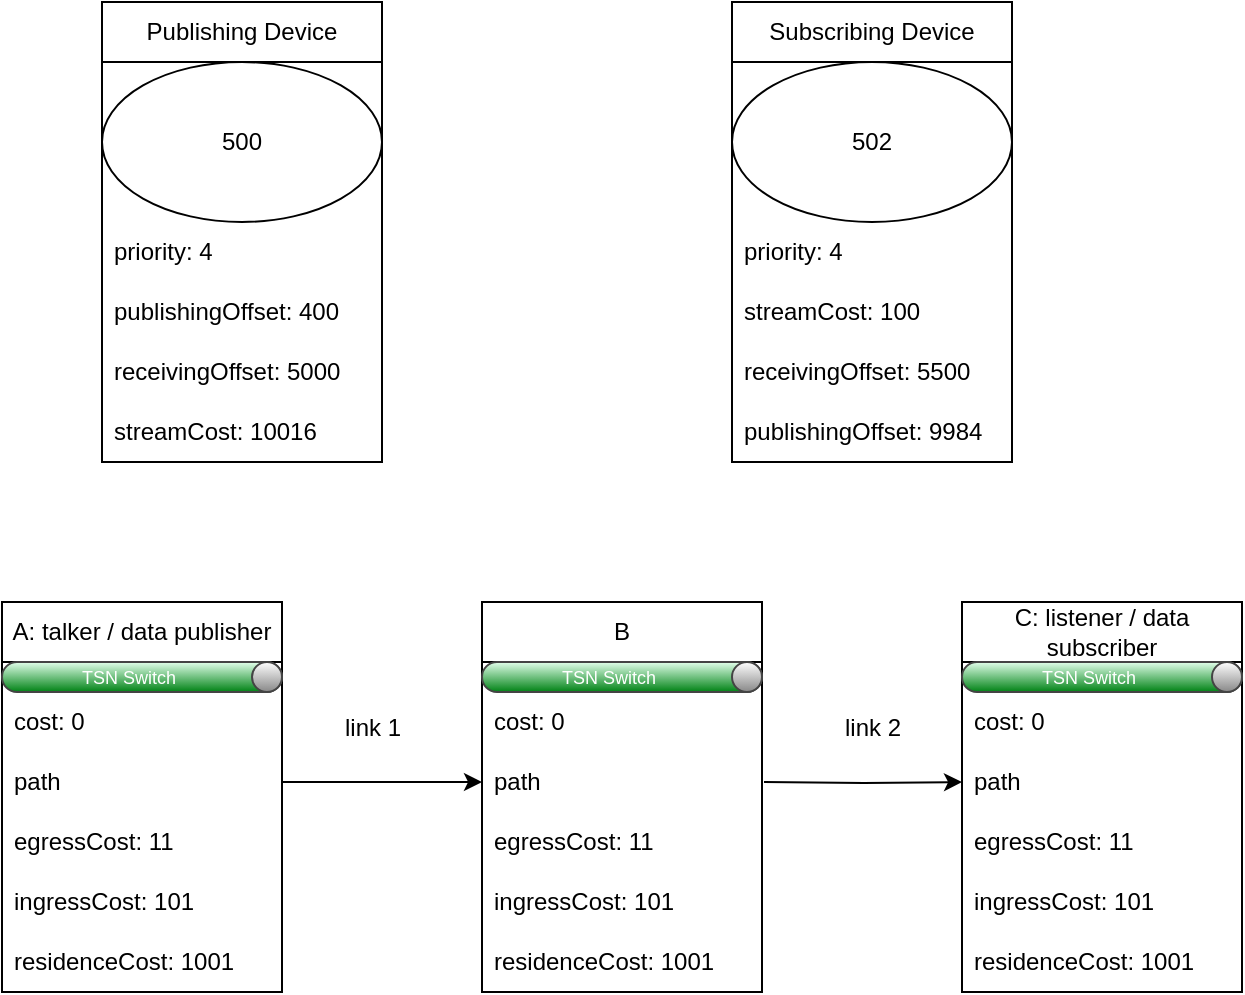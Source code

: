 <mxfile version="24.4.6" type="github">
  <diagram name="Seite-1" id="TU9W4s5XV5Jqz8ymjJ4V">
    <mxGraphModel dx="1195" dy="701" grid="1" gridSize="10" guides="1" tooltips="1" connect="1" arrows="1" fold="1" page="1" pageScale="1" pageWidth="2339" pageHeight="3300" math="0" shadow="0">
      <root>
        <mxCell id="0" />
        <mxCell id="1" parent="0" />
        <mxCell id="pl0yGp6066iL1tmnYxi--1" value="A: talker / data publisher" style="swimlane;fontStyle=0;childLayout=stackLayout;horizontal=1;startSize=30;horizontalStack=0;resizeParent=1;resizeParentMax=0;resizeLast=0;collapsible=1;marginBottom=0;whiteSpace=wrap;html=1;" parent="1" vertex="1">
          <mxGeometry x="200" y="320" width="140" height="195" as="geometry" />
        </mxCell>
        <mxCell id="pl0yGp6066iL1tmnYxi--46" value="TSN Switch" style="strokeWidth=1;html=1;shadow=0;dashed=0;shape=mxgraph.ios.iOnOffButton;mainText=;strokeColor=#444444;fontSize=9;fontColor=#ffffff;spacingRight=14;buttonState=on;sketch=0;" parent="pl0yGp6066iL1tmnYxi--1" vertex="1">
          <mxGeometry y="30" width="140" height="15" as="geometry" />
        </mxCell>
        <mxCell id="pl0yGp6066iL1tmnYxi--2" value="cost: 0" style="text;strokeColor=none;fillColor=none;align=left;verticalAlign=middle;spacingLeft=4;spacingRight=4;overflow=hidden;points=[[0,0.5],[1,0.5]];portConstraint=eastwest;rotatable=0;whiteSpace=wrap;html=1;" parent="pl0yGp6066iL1tmnYxi--1" vertex="1">
          <mxGeometry y="45" width="140" height="30" as="geometry" />
        </mxCell>
        <mxCell id="pl0yGp6066iL1tmnYxi--3" value="path" style="text;strokeColor=none;fillColor=none;align=left;verticalAlign=middle;spacingLeft=4;spacingRight=4;overflow=hidden;points=[[0,0.5],[1,0.5]];portConstraint=eastwest;rotatable=0;whiteSpace=wrap;html=1;" parent="pl0yGp6066iL1tmnYxi--1" vertex="1">
          <mxGeometry y="75" width="140" height="30" as="geometry" />
        </mxCell>
        <mxCell id="pl0yGp6066iL1tmnYxi--4" value="egressCost: 11" style="text;strokeColor=none;fillColor=none;align=left;verticalAlign=middle;spacingLeft=4;spacingRight=4;overflow=hidden;points=[[0,0.5],[1,0.5]];portConstraint=eastwest;rotatable=0;whiteSpace=wrap;html=1;" parent="pl0yGp6066iL1tmnYxi--1" vertex="1">
          <mxGeometry y="105" width="140" height="30" as="geometry" />
        </mxCell>
        <mxCell id="pl0yGp6066iL1tmnYxi--5" value="ingressCost: 101" style="text;strokeColor=none;fillColor=none;align=left;verticalAlign=middle;spacingLeft=4;spacingRight=4;overflow=hidden;points=[[0,0.5],[1,0.5]];portConstraint=eastwest;rotatable=0;whiteSpace=wrap;html=1;" parent="pl0yGp6066iL1tmnYxi--1" vertex="1">
          <mxGeometry y="135" width="140" height="30" as="geometry" />
        </mxCell>
        <mxCell id="pl0yGp6066iL1tmnYxi--6" value="residenceCost: 1001" style="text;strokeColor=none;fillColor=none;align=left;verticalAlign=middle;spacingLeft=4;spacingRight=4;overflow=hidden;points=[[0,0.5],[1,0.5]];portConstraint=eastwest;rotatable=0;whiteSpace=wrap;html=1;" parent="pl0yGp6066iL1tmnYxi--1" vertex="1">
          <mxGeometry y="165" width="140" height="30" as="geometry" />
        </mxCell>
        <mxCell id="pl0yGp6066iL1tmnYxi--7" value="B" style="swimlane;fontStyle=0;childLayout=stackLayout;horizontal=1;startSize=30;horizontalStack=0;resizeParent=1;resizeParentMax=0;resizeLast=0;collapsible=1;marginBottom=0;whiteSpace=wrap;html=1;" parent="1" vertex="1">
          <mxGeometry x="440" y="320" width="140" height="195" as="geometry" />
        </mxCell>
        <mxCell id="pl0yGp6066iL1tmnYxi--47" value="TSN Switch" style="strokeWidth=1;html=1;shadow=0;dashed=0;shape=mxgraph.ios.iOnOffButton;mainText=;strokeColor=#444444;fontSize=9;fontColor=#ffffff;spacingRight=14;buttonState=on;sketch=0;" parent="pl0yGp6066iL1tmnYxi--7" vertex="1">
          <mxGeometry y="30" width="140" height="15" as="geometry" />
        </mxCell>
        <mxCell id="6noG_g_EewDLC4juEWvF-1" value="cost: 0" style="text;strokeColor=none;fillColor=none;align=left;verticalAlign=middle;spacingLeft=4;spacingRight=4;overflow=hidden;points=[[0,0.5],[1,0.5]];portConstraint=eastwest;rotatable=0;whiteSpace=wrap;html=1;" vertex="1" parent="pl0yGp6066iL1tmnYxi--7">
          <mxGeometry y="45" width="140" height="30" as="geometry" />
        </mxCell>
        <mxCell id="6noG_g_EewDLC4juEWvF-2" value="path" style="text;strokeColor=none;fillColor=none;align=left;verticalAlign=middle;spacingLeft=4;spacingRight=4;overflow=hidden;points=[[0,0.5],[1,0.5]];portConstraint=eastwest;rotatable=0;whiteSpace=wrap;html=1;" vertex="1" parent="pl0yGp6066iL1tmnYxi--7">
          <mxGeometry y="75" width="140" height="30" as="geometry" />
        </mxCell>
        <mxCell id="6noG_g_EewDLC4juEWvF-4" value="egressCost: 11" style="text;strokeColor=none;fillColor=none;align=left;verticalAlign=middle;spacingLeft=4;spacingRight=4;overflow=hidden;points=[[0,0.5],[1,0.5]];portConstraint=eastwest;rotatable=0;whiteSpace=wrap;html=1;" vertex="1" parent="pl0yGp6066iL1tmnYxi--7">
          <mxGeometry y="105" width="140" height="30" as="geometry" />
        </mxCell>
        <mxCell id="6noG_g_EewDLC4juEWvF-3" value="ingressCost: 101" style="text;strokeColor=none;fillColor=none;align=left;verticalAlign=middle;spacingLeft=4;spacingRight=4;overflow=hidden;points=[[0,0.5],[1,0.5]];portConstraint=eastwest;rotatable=0;whiteSpace=wrap;html=1;" vertex="1" parent="pl0yGp6066iL1tmnYxi--7">
          <mxGeometry y="135" width="140" height="30" as="geometry" />
        </mxCell>
        <mxCell id="6noG_g_EewDLC4juEWvF-5" value="residenceCost: 1001" style="text;strokeColor=none;fillColor=none;align=left;verticalAlign=middle;spacingLeft=4;spacingRight=4;overflow=hidden;points=[[0,0.5],[1,0.5]];portConstraint=eastwest;rotatable=0;whiteSpace=wrap;html=1;" vertex="1" parent="pl0yGp6066iL1tmnYxi--7">
          <mxGeometry y="165" width="140" height="30" as="geometry" />
        </mxCell>
        <mxCell id="pl0yGp6066iL1tmnYxi--13" value="C: listener / data subscriber" style="swimlane;fontStyle=0;childLayout=stackLayout;horizontal=1;startSize=30;horizontalStack=0;resizeParent=1;resizeParentMax=0;resizeLast=0;collapsible=1;marginBottom=0;whiteSpace=wrap;html=1;" parent="1" vertex="1">
          <mxGeometry x="680" y="320" width="140" height="195" as="geometry" />
        </mxCell>
        <mxCell id="pl0yGp6066iL1tmnYxi--48" value="TSN Switch" style="strokeWidth=1;html=1;shadow=0;dashed=0;shape=mxgraph.ios.iOnOffButton;mainText=;strokeColor=#444444;fontSize=9;fontColor=#ffffff;spacingRight=14;buttonState=on;sketch=0;" parent="pl0yGp6066iL1tmnYxi--13" vertex="1">
          <mxGeometry y="30" width="140" height="15" as="geometry" />
        </mxCell>
        <mxCell id="pl0yGp6066iL1tmnYxi--14" value="cost: 0" style="text;strokeColor=none;fillColor=none;align=left;verticalAlign=middle;spacingLeft=4;spacingRight=4;overflow=hidden;points=[[0,0.5],[1,0.5]];portConstraint=eastwest;rotatable=0;whiteSpace=wrap;html=1;" parent="pl0yGp6066iL1tmnYxi--13" vertex="1">
          <mxGeometry y="45" width="140" height="30" as="geometry" />
        </mxCell>
        <mxCell id="pl0yGp6066iL1tmnYxi--15" value="path" style="text;strokeColor=none;fillColor=none;align=left;verticalAlign=middle;spacingLeft=4;spacingRight=4;overflow=hidden;points=[[0,0.5],[1,0.5]];portConstraint=eastwest;rotatable=0;whiteSpace=wrap;html=1;" parent="pl0yGp6066iL1tmnYxi--13" vertex="1">
          <mxGeometry y="75" width="140" height="30" as="geometry" />
        </mxCell>
        <mxCell id="pl0yGp6066iL1tmnYxi--16" value="egressCost: 11" style="text;strokeColor=none;fillColor=none;align=left;verticalAlign=middle;spacingLeft=4;spacingRight=4;overflow=hidden;points=[[0,0.5],[1,0.5]];portConstraint=eastwest;rotatable=0;whiteSpace=wrap;html=1;" parent="pl0yGp6066iL1tmnYxi--13" vertex="1">
          <mxGeometry y="105" width="140" height="30" as="geometry" />
        </mxCell>
        <mxCell id="pl0yGp6066iL1tmnYxi--17" value="ingressCost: 101" style="text;strokeColor=none;fillColor=none;align=left;verticalAlign=middle;spacingLeft=4;spacingRight=4;overflow=hidden;points=[[0,0.5],[1,0.5]];portConstraint=eastwest;rotatable=0;whiteSpace=wrap;html=1;" parent="pl0yGp6066iL1tmnYxi--13" vertex="1">
          <mxGeometry y="135" width="140" height="30" as="geometry" />
        </mxCell>
        <mxCell id="pl0yGp6066iL1tmnYxi--18" value="residenceCost: 1001" style="text;strokeColor=none;fillColor=none;align=left;verticalAlign=middle;spacingLeft=4;spacingRight=4;overflow=hidden;points=[[0,0.5],[1,0.5]];portConstraint=eastwest;rotatable=0;whiteSpace=wrap;html=1;" parent="pl0yGp6066iL1tmnYxi--13" vertex="1">
          <mxGeometry y="165" width="140" height="30" as="geometry" />
        </mxCell>
        <mxCell id="pl0yGp6066iL1tmnYxi--19" style="edgeStyle=orthogonalEdgeStyle;rounded=0;orthogonalLoop=1;jettySize=auto;html=1;exitX=1;exitY=0.5;exitDx=0;exitDy=0;entryX=0;entryY=0.5;entryDx=0;entryDy=0;" parent="1" source="pl0yGp6066iL1tmnYxi--3" target="6noG_g_EewDLC4juEWvF-2" edge="1">
          <mxGeometry relative="1" as="geometry">
            <mxPoint x="440" y="530" as="targetPoint" />
          </mxGeometry>
        </mxCell>
        <mxCell id="pl0yGp6066iL1tmnYxi--20" style="edgeStyle=orthogonalEdgeStyle;rounded=0;orthogonalLoop=1;jettySize=auto;html=1;entryX=0;entryY=0.5;entryDx=0;entryDy=0;" parent="1" target="pl0yGp6066iL1tmnYxi--15" edge="1">
          <mxGeometry relative="1" as="geometry">
            <mxPoint x="581" y="410" as="sourcePoint" />
          </mxGeometry>
        </mxCell>
        <mxCell id="pl0yGp6066iL1tmnYxi--21" value="link 1" style="text;html=1;align=center;verticalAlign=middle;resizable=0;points=[];autosize=1;strokeColor=none;fillColor=none;" parent="1" vertex="1">
          <mxGeometry x="360" y="368" width="50" height="30" as="geometry" />
        </mxCell>
        <mxCell id="pl0yGp6066iL1tmnYxi--22" value="link 2" style="text;html=1;align=center;verticalAlign=middle;resizable=0;points=[];autosize=1;strokeColor=none;fillColor=none;" parent="1" vertex="1">
          <mxGeometry x="610" y="368" width="50" height="30" as="geometry" />
        </mxCell>
        <mxCell id="pl0yGp6066iL1tmnYxi--23" value="Publishing Device" style="swimlane;fontStyle=0;childLayout=stackLayout;horizontal=1;startSize=30;horizontalStack=0;resizeParent=1;resizeParentMax=0;resizeLast=0;collapsible=1;marginBottom=0;whiteSpace=wrap;html=1;" parent="1" vertex="1">
          <mxGeometry x="250" y="20" width="140" height="230" as="geometry" />
        </mxCell>
        <mxCell id="pl0yGp6066iL1tmnYxi--29" value="500" style="ellipse;whiteSpace=wrap;html=1;aspect=fixed;" parent="pl0yGp6066iL1tmnYxi--23" vertex="1">
          <mxGeometry y="30" width="140" height="80" as="geometry" />
        </mxCell>
        <mxCell id="pl0yGp6066iL1tmnYxi--24" value="priority: 4" style="text;strokeColor=none;fillColor=none;align=left;verticalAlign=middle;spacingLeft=4;spacingRight=4;overflow=hidden;points=[[0,0.5],[1,0.5]];portConstraint=eastwest;rotatable=0;whiteSpace=wrap;html=1;" parent="pl0yGp6066iL1tmnYxi--23" vertex="1">
          <mxGeometry y="110" width="140" height="30" as="geometry" />
        </mxCell>
        <mxCell id="pl0yGp6066iL1tmnYxi--25" value="publishingOffset: 400" style="text;strokeColor=none;fillColor=none;align=left;verticalAlign=middle;spacingLeft=4;spacingRight=4;overflow=hidden;points=[[0,0.5],[1,0.5]];portConstraint=eastwest;rotatable=0;whiteSpace=wrap;html=1;" parent="pl0yGp6066iL1tmnYxi--23" vertex="1">
          <mxGeometry y="140" width="140" height="30" as="geometry" />
        </mxCell>
        <mxCell id="pl0yGp6066iL1tmnYxi--26" value="receivingOffset: 5000" style="text;strokeColor=none;fillColor=none;align=left;verticalAlign=middle;spacingLeft=4;spacingRight=4;overflow=hidden;points=[[0,0.5],[1,0.5]];portConstraint=eastwest;rotatable=0;whiteSpace=wrap;html=1;" parent="pl0yGp6066iL1tmnYxi--23" vertex="1">
          <mxGeometry y="170" width="140" height="30" as="geometry" />
        </mxCell>
        <mxCell id="pl0yGp6066iL1tmnYxi--27" value="streamCost: 10016" style="text;strokeColor=none;fillColor=none;align=left;verticalAlign=middle;spacingLeft=4;spacingRight=4;overflow=hidden;points=[[0,0.5],[1,0.5]];portConstraint=eastwest;rotatable=0;whiteSpace=wrap;html=1;" parent="pl0yGp6066iL1tmnYxi--23" vertex="1">
          <mxGeometry y="200" width="140" height="30" as="geometry" />
        </mxCell>
        <mxCell id="pl0yGp6066iL1tmnYxi--30" value="Subscribing Device" style="swimlane;fontStyle=0;childLayout=stackLayout;horizontal=1;startSize=30;horizontalStack=0;resizeParent=1;resizeParentMax=0;resizeLast=0;collapsible=1;marginBottom=0;whiteSpace=wrap;html=1;" parent="1" vertex="1">
          <mxGeometry x="565" y="20" width="140" height="230" as="geometry" />
        </mxCell>
        <mxCell id="pl0yGp6066iL1tmnYxi--31" value="502" style="ellipse;whiteSpace=wrap;html=1;aspect=fixed;" parent="pl0yGp6066iL1tmnYxi--30" vertex="1">
          <mxGeometry y="30" width="140" height="80" as="geometry" />
        </mxCell>
        <mxCell id="pl0yGp6066iL1tmnYxi--37" value="priority: 4" style="text;strokeColor=none;fillColor=none;align=left;verticalAlign=middle;spacingLeft=4;spacingRight=4;overflow=hidden;points=[[0,0.5],[1,0.5]];portConstraint=eastwest;rotatable=0;whiteSpace=wrap;html=1;" parent="pl0yGp6066iL1tmnYxi--30" vertex="1">
          <mxGeometry y="110" width="140" height="30" as="geometry" />
        </mxCell>
        <mxCell id="pl0yGp6066iL1tmnYxi--40" value="streamCost: 100" style="text;strokeColor=none;fillColor=none;align=left;verticalAlign=middle;spacingLeft=4;spacingRight=4;overflow=hidden;points=[[0,0.5],[1,0.5]];portConstraint=eastwest;rotatable=0;whiteSpace=wrap;html=1;" parent="pl0yGp6066iL1tmnYxi--30" vertex="1">
          <mxGeometry y="140" width="140" height="30" as="geometry" />
        </mxCell>
        <mxCell id="pl0yGp6066iL1tmnYxi--39" value="receivingOffset: 5500" style="text;strokeColor=none;fillColor=none;align=left;verticalAlign=middle;spacingLeft=4;spacingRight=4;overflow=hidden;points=[[0,0.5],[1,0.5]];portConstraint=eastwest;rotatable=0;whiteSpace=wrap;html=1;" parent="pl0yGp6066iL1tmnYxi--30" vertex="1">
          <mxGeometry y="170" width="140" height="30" as="geometry" />
        </mxCell>
        <mxCell id="pl0yGp6066iL1tmnYxi--38" value="publishingOffset: 9984" style="text;strokeColor=none;fillColor=none;align=left;verticalAlign=middle;spacingLeft=4;spacingRight=4;overflow=hidden;points=[[0,0.5],[1,0.5]];portConstraint=eastwest;rotatable=0;whiteSpace=wrap;html=1;" parent="pl0yGp6066iL1tmnYxi--30" vertex="1">
          <mxGeometry y="200" width="140" height="30" as="geometry" />
        </mxCell>
      </root>
    </mxGraphModel>
  </diagram>
</mxfile>
